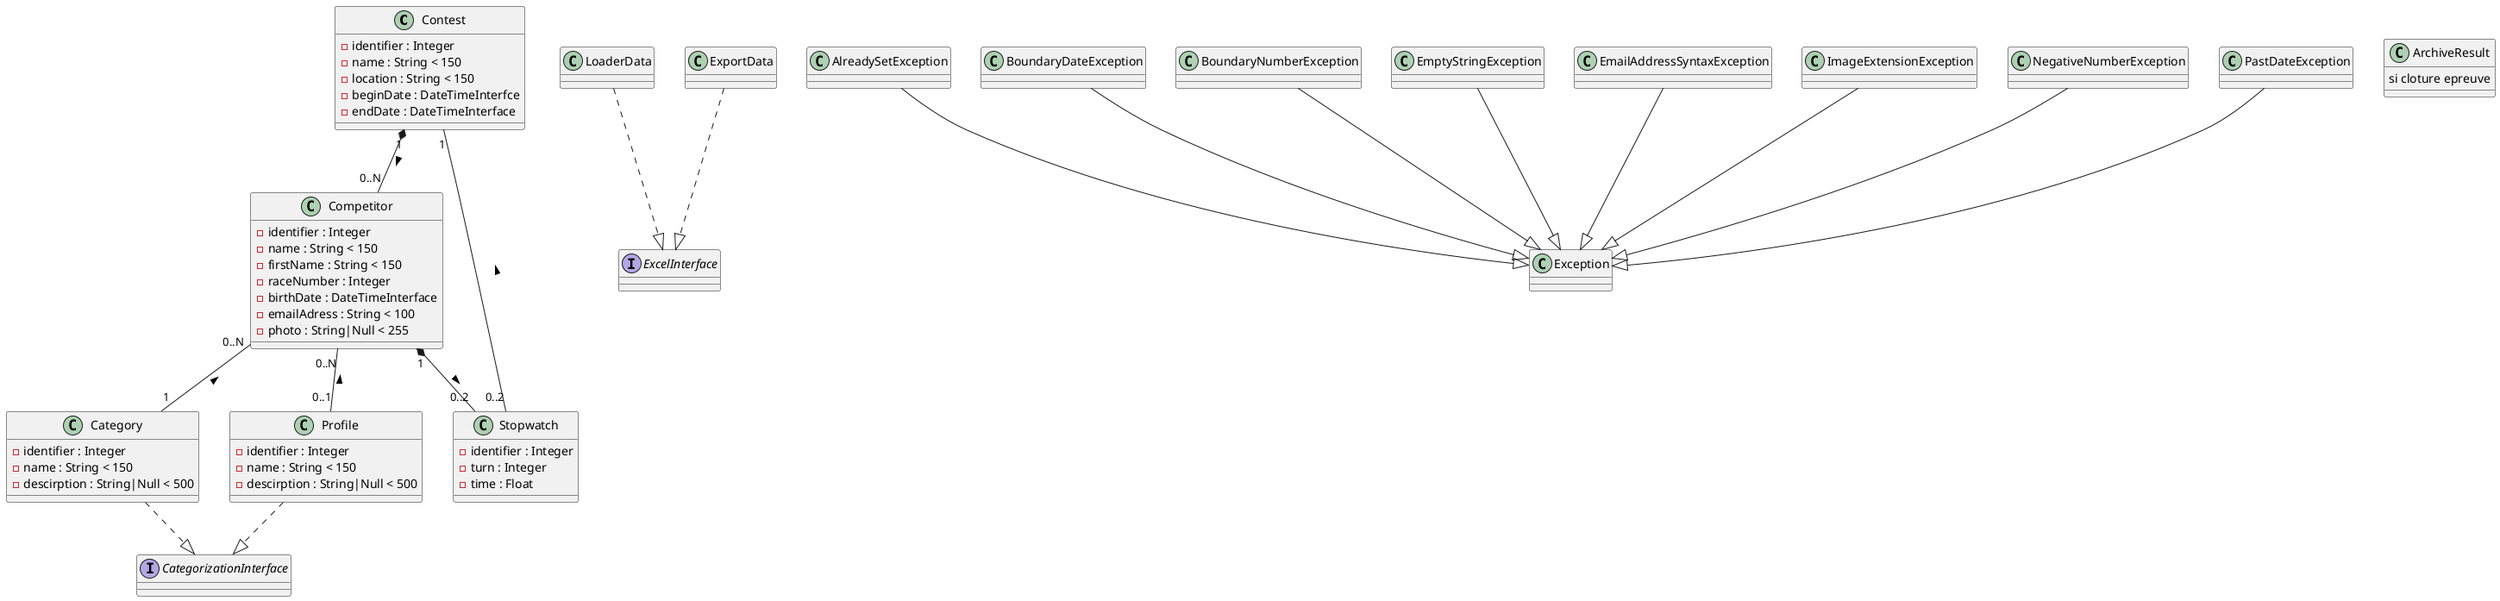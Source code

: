 @startuml skicuplogitud
Contest "1" *-- "0..N" Competitor : >
Competitor "1" *-- "0..2" Stopwatch : >
Competitor "0..N" -- "1" Category : <
Competitor "0..N" -- "0..1" Profile : <
Stopwatch "0..2" -- "1" Contest : >
Category ..|> CategorizationInterface
Profile ..|> CategorizationInterface
LoaderData ..|> ExcelInterface
ExportData ..|> ExcelInterface
AlreadySetException --|> Exception
BoundaryDateException --|> Exception
BoundaryNumberException --|> Exception
EmptyStringException --|> Exception
EmailAddressSyntaxException --|> Exception
ImageExtensionException --|> Exception
NegativeNumberException --|> Exception
PastDateException --|> Exception
class Contest {
    -identifier : Integer
    -name : String < 150
    -location : String < 150
    -beginDate : DateTimeInterfce
    -endDate : DateTimeInterface
}
class Competitor {
    -identifier : Integer
    -name : String < 150
    -firstName : String < 150
    -raceNumber : Integer
    -birthDate : DateTimeInterface
    -emailAdress : String < 100
    -photo : String|Null < 255
}
class Category {
    -identifier : Integer
    -name : String < 150
    -descirption : String|Null < 500
}
class Profile {
    -identifier : Integer
    -name : String < 150
    -descirption : String|Null < 500
}
class Stopwatch {
    -identifier : Integer
    -turn : Integer
    -time : Float
}
class ArchiveResult {
    si cloture epreuve
}
class Exception
class AlreadySetException
class BoundaryDateException
class BoundaryNumberException
class EmptyStringException
class EmailAddressSyntaxException
class ImageExtensionException
class NegativeNumberException
class PastDateException
class LoaderData
class ExportData
interface ExcelInterface
interface CategorizationInterface
@enduml
